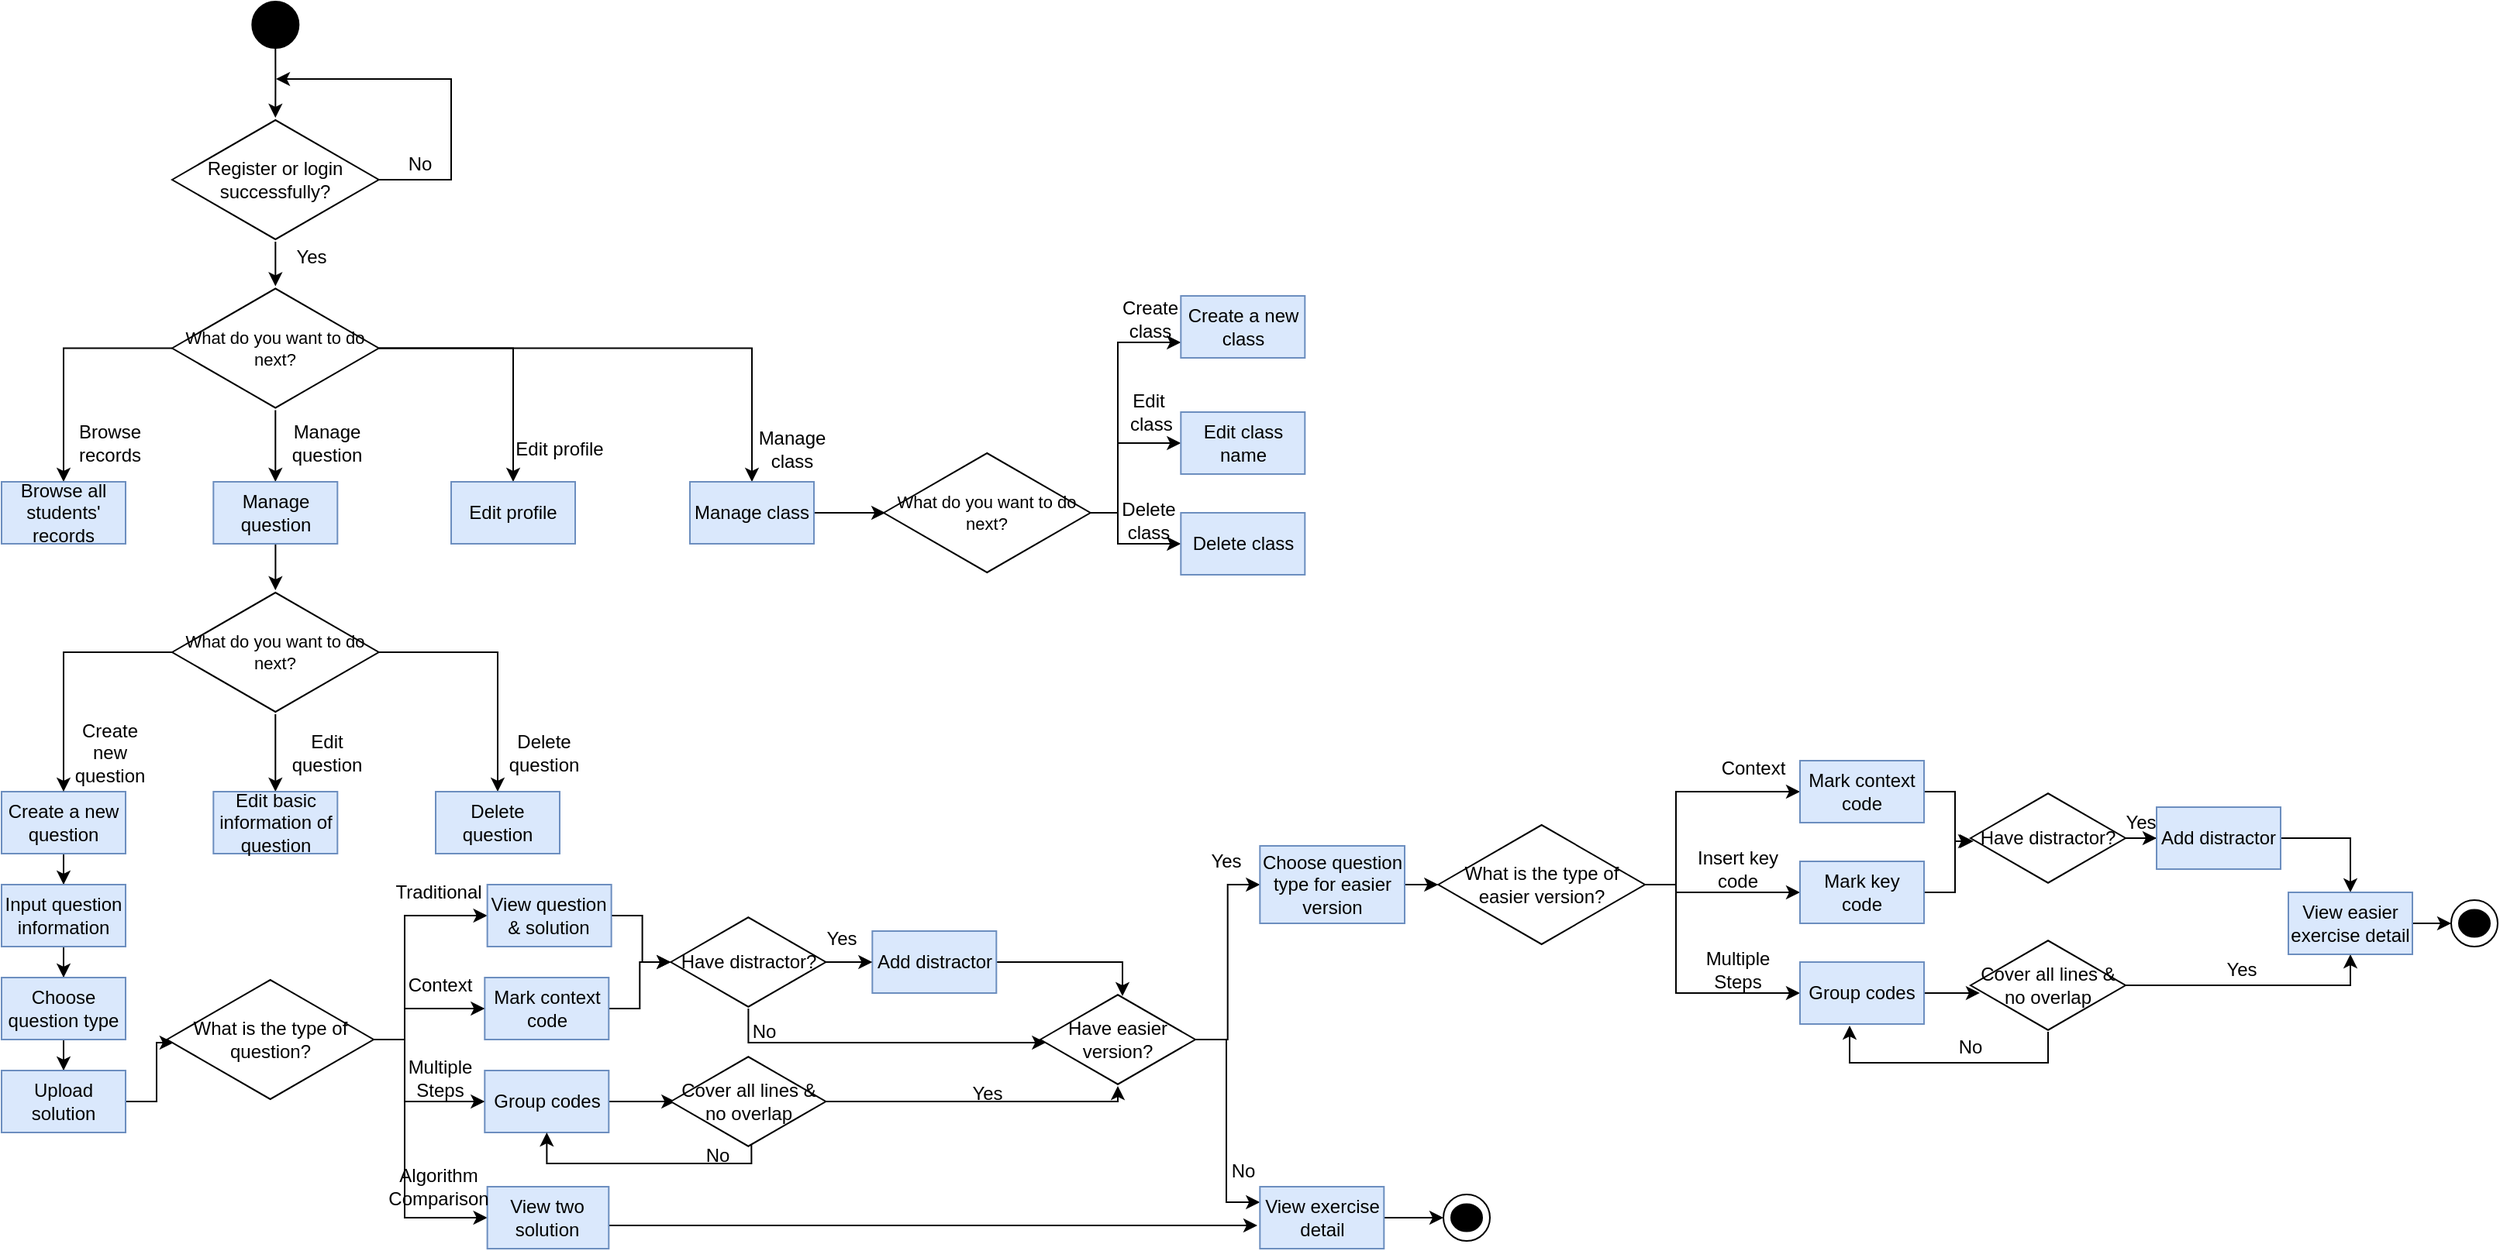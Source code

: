 <mxfile version="16.4.0" type="device"><diagram id="W0JqF1zhWIUoZCOelEtK" name="Page-1"><mxGraphModel dx="1845" dy="687" grid="1" gridSize="10" guides="1" tooltips="1" connect="1" arrows="1" fold="1" page="1" pageScale="1" pageWidth="827" pageHeight="1169" math="0" shadow="0"><root><mxCell id="0"/><mxCell id="1" parent="0"/><mxCell id="rehRtJkvvh101q7CobKu-58" style="edgeStyle=orthogonalEdgeStyle;rounded=0;orthogonalLoop=1;jettySize=auto;html=1;" parent="1" source="rehRtJkvvh101q7CobKu-3" target="rehRtJkvvh101q7CobKu-21" edge="1"><mxGeometry relative="1" as="geometry"/></mxCell><mxCell id="rehRtJkvvh101q7CobKu-3" value="" style="ellipse;whiteSpace=wrap;html=1;fillColor=#000000;" parent="1" vertex="1"><mxGeometry x="121.66" y="10" width="30" height="30" as="geometry"/></mxCell><mxCell id="52XaO2amtjI2XWGIdN_s-22" style="edgeStyle=orthogonalEdgeStyle;rounded=0;orthogonalLoop=1;jettySize=auto;html=1;entryX=0.5;entryY=0;entryDx=0;entryDy=0;" edge="1" parent="1" source="rehRtJkvvh101q7CobKu-17" target="rehRtJkvvh101q7CobKu-32"><mxGeometry relative="1" as="geometry"/></mxCell><mxCell id="rehRtJkvvh101q7CobKu-17" value="Create a new question" style="rounded=0;whiteSpace=wrap;html=1;fillColor=#dae8fc;strokeColor=#6c8ebf;" parent="1" vertex="1"><mxGeometry x="-40" y="520" width="80" height="40" as="geometry"/></mxCell><mxCell id="rehRtJkvvh101q7CobKu-60" style="edgeStyle=orthogonalEdgeStyle;rounded=0;orthogonalLoop=1;jettySize=auto;html=1;" parent="1" source="rehRtJkvvh101q7CobKu-21" target="rehRtJkvvh101q7CobKu-30" edge="1"><mxGeometry relative="1" as="geometry"><Array as="points"><mxPoint x="137" y="224"/></Array></mxGeometry></mxCell><mxCell id="rehRtJkvvh101q7CobKu-101" style="edgeStyle=orthogonalEdgeStyle;rounded=0;orthogonalLoop=1;jettySize=auto;html=1;" parent="1" source="rehRtJkvvh101q7CobKu-21" edge="1"><mxGeometry relative="1" as="geometry"><mxPoint x="137" y="60" as="targetPoint"/><Array as="points"><mxPoint x="250" y="125"/><mxPoint x="250" y="60"/></Array></mxGeometry></mxCell><mxCell id="rehRtJkvvh101q7CobKu-21" value="Register or login successfully?" style="html=1;whiteSpace=wrap;aspect=fixed;shape=isoRectangle;fillColor=#FFFFFF;" parent="1" vertex="1"><mxGeometry x="70" y="85" width="133.33" height="80" as="geometry"/></mxCell><mxCell id="52XaO2amtjI2XWGIdN_s-1" style="edgeStyle=orthogonalEdgeStyle;rounded=0;orthogonalLoop=1;jettySize=auto;html=1;" edge="1" parent="1" source="rehRtJkvvh101q7CobKu-30" target="rehRtJkvvh101q7CobKu-59"><mxGeometry relative="1" as="geometry"/></mxCell><mxCell id="52XaO2amtjI2XWGIdN_s-10" style="edgeStyle=orthogonalEdgeStyle;rounded=0;orthogonalLoop=1;jettySize=auto;html=1;entryX=0.5;entryY=0;entryDx=0;entryDy=0;" edge="1" parent="1" source="rehRtJkvvh101q7CobKu-30" target="52XaO2amtjI2XWGIdN_s-2"><mxGeometry relative="1" as="geometry"/></mxCell><mxCell id="52XaO2amtjI2XWGIdN_s-11" style="edgeStyle=orthogonalEdgeStyle;rounded=0;orthogonalLoop=1;jettySize=auto;html=1;entryX=0.5;entryY=0;entryDx=0;entryDy=0;" edge="1" parent="1" source="rehRtJkvvh101q7CobKu-30" target="52XaO2amtjI2XWGIdN_s-4"><mxGeometry relative="1" as="geometry"/></mxCell><mxCell id="52XaO2amtjI2XWGIdN_s-13" style="edgeStyle=orthogonalEdgeStyle;rounded=0;orthogonalLoop=1;jettySize=auto;html=1;" edge="1" parent="1" source="rehRtJkvvh101q7CobKu-30" target="52XaO2amtjI2XWGIdN_s-3"><mxGeometry relative="1" as="geometry"/></mxCell><mxCell id="rehRtJkvvh101q7CobKu-30" value="What do you want to do next?" style="html=1;whiteSpace=wrap;aspect=fixed;shape=isoRectangle;fillColor=#FFFFFF;fontSize=11;" parent="1" vertex="1"><mxGeometry x="70.0" y="193.75" width="133.33" height="80" as="geometry"/></mxCell><mxCell id="52XaO2amtjI2XWGIdN_s-23" style="edgeStyle=orthogonalEdgeStyle;rounded=0;orthogonalLoop=1;jettySize=auto;html=1;entryX=0.5;entryY=0;entryDx=0;entryDy=0;" edge="1" parent="1" source="rehRtJkvvh101q7CobKu-32" target="rehRtJkvvh101q7CobKu-38"><mxGeometry relative="1" as="geometry"/></mxCell><mxCell id="rehRtJkvvh101q7CobKu-32" value="Input question information" style="rounded=0;whiteSpace=wrap;html=1;fillColor=#dae8fc;strokeColor=#6c8ebf;" parent="1" vertex="1"><mxGeometry x="-40" y="580" width="80" height="40" as="geometry"/></mxCell><mxCell id="52XaO2amtjI2XWGIdN_s-25" style="edgeStyle=orthogonalEdgeStyle;rounded=0;orthogonalLoop=1;jettySize=auto;html=1;entryX=0.5;entryY=0;entryDx=0;entryDy=0;" edge="1" parent="1" source="rehRtJkvvh101q7CobKu-38" target="52XaO2amtjI2XWGIdN_s-24"><mxGeometry relative="1" as="geometry"/></mxCell><mxCell id="rehRtJkvvh101q7CobKu-38" value="Choose question type" style="rounded=0;whiteSpace=wrap;html=1;fillColor=#dae8fc;strokeColor=#6c8ebf;" parent="1" vertex="1"><mxGeometry x="-40" y="640" width="80" height="40" as="geometry"/></mxCell><mxCell id="52XaO2amtjI2XWGIdN_s-75" style="edgeStyle=orthogonalEdgeStyle;rounded=0;orthogonalLoop=1;jettySize=auto;html=1;" edge="1" parent="1" source="rehRtJkvvh101q7CobKu-42"><mxGeometry relative="1" as="geometry"><mxPoint x="391.66" y="630" as="targetPoint"/><Array as="points"><mxPoint x="371.66" y="660"/><mxPoint x="371.66" y="630"/></Array></mxGeometry></mxCell><mxCell id="rehRtJkvvh101q7CobKu-42" value="Mark context code" style="rounded=0;whiteSpace=wrap;html=1;fillColor=#dae8fc;strokeColor=#6c8ebf;" parent="1" vertex="1"><mxGeometry x="271.66" y="640" width="80" height="40" as="geometry"/></mxCell><mxCell id="52XaO2amtjI2XWGIdN_s-80" style="edgeStyle=orthogonalEdgeStyle;rounded=0;orthogonalLoop=1;jettySize=auto;html=1;entryX=0.03;entryY=0.5;entryDx=0;entryDy=0;entryPerimeter=0;" edge="1" parent="1" source="rehRtJkvvh101q7CobKu-46" target="52XaO2amtjI2XWGIdN_s-58"><mxGeometry relative="1" as="geometry"/></mxCell><mxCell id="rehRtJkvvh101q7CobKu-46" value="Group codes" style="rounded=0;whiteSpace=wrap;html=1;fillColor=#dae8fc;strokeColor=#6c8ebf;" parent="1" vertex="1"><mxGeometry x="271.66" y="700" width="80" height="40" as="geometry"/></mxCell><mxCell id="52XaO2amtjI2XWGIdN_s-117" style="edgeStyle=orthogonalEdgeStyle;rounded=0;orthogonalLoop=1;jettySize=auto;html=1;entryX=0;entryY=0.5;entryDx=0;entryDy=0;" edge="1" parent="1" source="rehRtJkvvh101q7CobKu-49" target="52XaO2amtjI2XWGIdN_s-31"><mxGeometry relative="1" as="geometry"><Array as="points"><mxPoint x="220" y="680"/><mxPoint x="220" y="600"/></Array></mxGeometry></mxCell><mxCell id="52XaO2amtjI2XWGIdN_s-118" style="edgeStyle=orthogonalEdgeStyle;rounded=0;orthogonalLoop=1;jettySize=auto;html=1;entryX=0;entryY=0.5;entryDx=0;entryDy=0;" edge="1" parent="1" source="rehRtJkvvh101q7CobKu-49" target="rehRtJkvvh101q7CobKu-42"><mxGeometry relative="1" as="geometry"><mxPoint x="270" y="670" as="targetPoint"/><Array as="points"><mxPoint x="220" y="680"/><mxPoint x="220" y="660"/></Array></mxGeometry></mxCell><mxCell id="52XaO2amtjI2XWGIdN_s-119" style="edgeStyle=orthogonalEdgeStyle;rounded=0;orthogonalLoop=1;jettySize=auto;html=1;entryX=0;entryY=0.5;entryDx=0;entryDy=0;" edge="1" parent="1" source="rehRtJkvvh101q7CobKu-49" target="rehRtJkvvh101q7CobKu-46"><mxGeometry relative="1" as="geometry"><Array as="points"><mxPoint x="220" y="680"/><mxPoint x="220" y="720"/></Array></mxGeometry></mxCell><mxCell id="52XaO2amtjI2XWGIdN_s-121" style="edgeStyle=orthogonalEdgeStyle;rounded=0;orthogonalLoop=1;jettySize=auto;html=1;entryX=0;entryY=0.5;entryDx=0;entryDy=0;" edge="1" parent="1" source="rehRtJkvvh101q7CobKu-49" target="rehRtJkvvh101q7CobKu-88"><mxGeometry relative="1" as="geometry"><Array as="points"><mxPoint x="220" y="680"/><mxPoint x="220" y="795"/></Array></mxGeometry></mxCell><mxCell id="rehRtJkvvh101q7CobKu-49" value="What is the type of question?" style="html=1;whiteSpace=wrap;aspect=fixed;shape=isoRectangle;fillColor=#FFFFFF;" parent="1" vertex="1"><mxGeometry x="66.67" y="640" width="133.33" height="80" as="geometry"/></mxCell><mxCell id="52XaO2amtjI2XWGIdN_s-123" style="edgeStyle=orthogonalEdgeStyle;rounded=0;orthogonalLoop=1;jettySize=auto;html=1;entryX=0.53;entryY=0.033;entryDx=0;entryDy=0;entryPerimeter=0;" edge="1" parent="1" source="rehRtJkvvh101q7CobKu-51" target="rehRtJkvvh101q7CobKu-109"><mxGeometry relative="1" as="geometry"><Array as="points"><mxPoint x="683" y="630"/></Array></mxGeometry></mxCell><mxCell id="rehRtJkvvh101q7CobKu-51" value="Add distractor" style="rounded=0;whiteSpace=wrap;html=1;fillColor=#dae8fc;strokeColor=#6c8ebf;" parent="1" vertex="1"><mxGeometry x="521.66" y="610" width="80" height="40" as="geometry"/></mxCell><mxCell id="rehRtJkvvh101q7CobKu-59" value="Browse all students' records" style="rounded=0;whiteSpace=wrap;html=1;fillColor=#dae8fc;strokeColor=#6c8ebf;" parent="1" vertex="1"><mxGeometry x="-40" y="320" width="80" height="40" as="geometry"/></mxCell><mxCell id="rehRtJkvvh101q7CobKu-61" value="Yes" style="text;html=1;strokeColor=none;fillColor=none;align=center;verticalAlign=middle;whiteSpace=wrap;rounded=0;" parent="1" vertex="1"><mxGeometry x="130" y="160" width="60" height="30" as="geometry"/></mxCell><mxCell id="rehRtJkvvh101q7CobKu-63" value="Create new question" style="text;html=1;strokeColor=none;fillColor=none;align=center;verticalAlign=middle;whiteSpace=wrap;rounded=0;" parent="1" vertex="1"><mxGeometry y="480" width="60" height="30" as="geometry"/></mxCell><mxCell id="rehRtJkvvh101q7CobKu-65" value="Browse records" style="text;html=1;strokeColor=none;fillColor=none;align=center;verticalAlign=middle;whiteSpace=wrap;rounded=0;" parent="1" vertex="1"><mxGeometry y="280" width="60" height="30" as="geometry"/></mxCell><mxCell id="rehRtJkvvh101q7CobKu-86" value="Yes" style="text;html=1;strokeColor=none;fillColor=none;align=center;verticalAlign=middle;whiteSpace=wrap;rounded=0;" parent="1" vertex="1"><mxGeometry x="471.66" y="600" width="60" height="30" as="geometry"/></mxCell><mxCell id="52XaO2amtjI2XWGIdN_s-86" style="edgeStyle=orthogonalEdgeStyle;rounded=0;orthogonalLoop=1;jettySize=auto;html=1;" edge="1" parent="1"><mxGeometry relative="1" as="geometry"><mxPoint x="350" y="800" as="sourcePoint"/><mxPoint x="770" y="800" as="targetPoint"/></mxGeometry></mxCell><mxCell id="rehRtJkvvh101q7CobKu-88" value="View two solution" style="rounded=0;whiteSpace=wrap;html=1;fillColor=#dae8fc;strokeColor=#6c8ebf;" parent="1" vertex="1"><mxGeometry x="273.32" y="775" width="78.34" height="40" as="geometry"/></mxCell><mxCell id="rehRtJkvvh101q7CobKu-90" value="Traditional" style="text;html=1;strokeColor=none;fillColor=none;align=center;verticalAlign=middle;whiteSpace=wrap;rounded=0;" parent="1" vertex="1"><mxGeometry x="211.66" y="570" width="60" height="30" as="geometry"/></mxCell><mxCell id="rehRtJkvvh101q7CobKu-95" value="Insert key code" style="text;html=1;strokeColor=none;fillColor=none;align=center;verticalAlign=middle;whiteSpace=wrap;rounded=0;" parent="1" vertex="1"><mxGeometry x="1050" y="555" width="60" height="30" as="geometry"/></mxCell><mxCell id="rehRtJkvvh101q7CobKu-99" value="Algorithm&lt;br&gt;Comparison" style="text;html=1;strokeColor=none;fillColor=none;align=center;verticalAlign=middle;whiteSpace=wrap;rounded=0;" parent="1" vertex="1"><mxGeometry x="211.66" y="760" width="60" height="30" as="geometry"/></mxCell><mxCell id="rehRtJkvvh101q7CobKu-102" value="No" style="text;html=1;strokeColor=none;fillColor=none;align=center;verticalAlign=middle;whiteSpace=wrap;rounded=0;" parent="1" vertex="1"><mxGeometry x="200" y="100" width="60" height="30" as="geometry"/></mxCell><mxCell id="52XaO2amtjI2XWGIdN_s-125" style="edgeStyle=orthogonalEdgeStyle;rounded=0;orthogonalLoop=1;jettySize=auto;html=1;entryX=0;entryY=0.25;entryDx=0;entryDy=0;" edge="1" parent="1" source="rehRtJkvvh101q7CobKu-109" target="52XaO2amtjI2XWGIdN_s-85"><mxGeometry relative="1" as="geometry"><Array as="points"><mxPoint x="750" y="680"/></Array></mxGeometry></mxCell><mxCell id="52XaO2amtjI2XWGIdN_s-128" style="edgeStyle=orthogonalEdgeStyle;rounded=0;orthogonalLoop=1;jettySize=auto;html=1;entryX=0;entryY=0.5;entryDx=0;entryDy=0;" edge="1" parent="1" source="rehRtJkvvh101q7CobKu-109" target="52XaO2amtjI2XWGIdN_s-49"><mxGeometry relative="1" as="geometry"/></mxCell><mxCell id="rehRtJkvvh101q7CobKu-109" value="Have easier version?" style="html=1;whiteSpace=wrap;aspect=fixed;shape=isoRectangle;fillColor=#FFFFFF;" parent="1" vertex="1"><mxGeometry x="630" y="650" width="100" height="60" as="geometry"/></mxCell><mxCell id="rehRtJkvvh101q7CobKu-130" value="" style="group" parent="1" vertex="1" connectable="0"><mxGeometry x="890" y="780" width="30" height="30" as="geometry"/></mxCell><mxCell id="rehRtJkvvh101q7CobKu-54" value="" style="ellipse;whiteSpace=wrap;html=1;fontSize=11;fillColor=#FFFFFF;" parent="rehRtJkvvh101q7CobKu-130" vertex="1"><mxGeometry width="30" height="30" as="geometry"/></mxCell><mxCell id="rehRtJkvvh101q7CobKu-55" value="" style="ellipse;whiteSpace=wrap;html=1;fillColor=#000000;" parent="rehRtJkvvh101q7CobKu-130" vertex="1"><mxGeometry x="5" y="6.25" width="20" height="17.5" as="geometry"/></mxCell><mxCell id="52XaO2amtjI2XWGIdN_s-7" style="edgeStyle=orthogonalEdgeStyle;rounded=0;orthogonalLoop=1;jettySize=auto;html=1;" edge="1" parent="1" source="52XaO2amtjI2XWGIdN_s-2" target="52XaO2amtjI2XWGIdN_s-6"><mxGeometry relative="1" as="geometry"/></mxCell><mxCell id="52XaO2amtjI2XWGIdN_s-2" value="Manage question" style="rounded=0;whiteSpace=wrap;html=1;fillColor=#dae8fc;strokeColor=#6c8ebf;" vertex="1" parent="1"><mxGeometry x="96.66" y="320" width="80" height="40" as="geometry"/></mxCell><mxCell id="52XaO2amtjI2XWGIdN_s-163" style="edgeStyle=orthogonalEdgeStyle;rounded=0;orthogonalLoop=1;jettySize=auto;html=1;entryX=0.008;entryY=0.5;entryDx=0;entryDy=0;entryPerimeter=0;" edge="1" parent="1" source="52XaO2amtjI2XWGIdN_s-3" target="52XaO2amtjI2XWGIdN_s-162"><mxGeometry relative="1" as="geometry"/></mxCell><mxCell id="52XaO2amtjI2XWGIdN_s-3" value="Manage class" style="rounded=0;whiteSpace=wrap;html=1;fillColor=#dae8fc;strokeColor=#6c8ebf;" vertex="1" parent="1"><mxGeometry x="404" y="320" width="80" height="40" as="geometry"/></mxCell><mxCell id="52XaO2amtjI2XWGIdN_s-4" value="Edit profile" style="rounded=0;whiteSpace=wrap;html=1;fillColor=#dae8fc;strokeColor=#6c8ebf;" vertex="1" parent="1"><mxGeometry x="250" y="320" width="80" height="40" as="geometry"/></mxCell><mxCell id="52XaO2amtjI2XWGIdN_s-15" style="edgeStyle=orthogonalEdgeStyle;rounded=0;orthogonalLoop=1;jettySize=auto;html=1;entryX=0.5;entryY=0;entryDx=0;entryDy=0;" edge="1" parent="1" source="52XaO2amtjI2XWGIdN_s-6" target="rehRtJkvvh101q7CobKu-17"><mxGeometry relative="1" as="geometry"/></mxCell><mxCell id="52XaO2amtjI2XWGIdN_s-17" style="edgeStyle=orthogonalEdgeStyle;rounded=0;orthogonalLoop=1;jettySize=auto;html=1;entryX=0.5;entryY=0;entryDx=0;entryDy=0;" edge="1" parent="1" source="52XaO2amtjI2XWGIdN_s-6" target="52XaO2amtjI2XWGIdN_s-16"><mxGeometry relative="1" as="geometry"/></mxCell><mxCell id="52XaO2amtjI2XWGIdN_s-20" style="edgeStyle=orthogonalEdgeStyle;rounded=0;orthogonalLoop=1;jettySize=auto;html=1;entryX=0.5;entryY=0;entryDx=0;entryDy=0;" edge="1" parent="1" source="52XaO2amtjI2XWGIdN_s-6" target="52XaO2amtjI2XWGIdN_s-19"><mxGeometry relative="1" as="geometry"/></mxCell><mxCell id="52XaO2amtjI2XWGIdN_s-6" value="What do you want to do next?" style="html=1;whiteSpace=wrap;aspect=fixed;shape=isoRectangle;fillColor=#FFFFFF;fontSize=11;" vertex="1" parent="1"><mxGeometry x="70.0" y="390" width="133.33" height="80" as="geometry"/></mxCell><mxCell id="52XaO2amtjI2XWGIdN_s-8" value="Manage question" style="text;html=1;strokeColor=none;fillColor=none;align=center;verticalAlign=middle;whiteSpace=wrap;rounded=0;" vertex="1" parent="1"><mxGeometry x="140" y="280" width="60" height="30" as="geometry"/></mxCell><mxCell id="52XaO2amtjI2XWGIdN_s-12" value="Edit profile" style="text;html=1;strokeColor=none;fillColor=none;align=center;verticalAlign=middle;whiteSpace=wrap;rounded=0;" vertex="1" parent="1"><mxGeometry x="290" y="283.75" width="60" height="30" as="geometry"/></mxCell><mxCell id="52XaO2amtjI2XWGIdN_s-14" value="Manage class" style="text;html=1;strokeColor=none;fillColor=none;align=center;verticalAlign=middle;whiteSpace=wrap;rounded=0;" vertex="1" parent="1"><mxGeometry x="440" y="283.75" width="60" height="30" as="geometry"/></mxCell><mxCell id="52XaO2amtjI2XWGIdN_s-16" value="Edit basic information of question" style="rounded=0;whiteSpace=wrap;html=1;fillColor=#dae8fc;strokeColor=#6c8ebf;" vertex="1" parent="1"><mxGeometry x="96.66" y="520" width="80" height="40" as="geometry"/></mxCell><mxCell id="52XaO2amtjI2XWGIdN_s-18" value="Edit question" style="text;html=1;strokeColor=none;fillColor=none;align=center;verticalAlign=middle;whiteSpace=wrap;rounded=0;" vertex="1" parent="1"><mxGeometry x="140" y="480" width="60" height="30" as="geometry"/></mxCell><mxCell id="52XaO2amtjI2XWGIdN_s-19" value="Delete question" style="rounded=0;whiteSpace=wrap;html=1;fillColor=#dae8fc;strokeColor=#6c8ebf;" vertex="1" parent="1"><mxGeometry x="240" y="520" width="80" height="40" as="geometry"/></mxCell><mxCell id="52XaO2amtjI2XWGIdN_s-21" value="Delete question" style="text;html=1;strokeColor=none;fillColor=none;align=center;verticalAlign=middle;whiteSpace=wrap;rounded=0;" vertex="1" parent="1"><mxGeometry x="280" y="480" width="60" height="30" as="geometry"/></mxCell><mxCell id="52XaO2amtjI2XWGIdN_s-116" style="edgeStyle=orthogonalEdgeStyle;rounded=0;orthogonalLoop=1;jettySize=auto;html=1;entryX=0.032;entryY=0.525;entryDx=0;entryDy=0;entryPerimeter=0;" edge="1" parent="1" source="52XaO2amtjI2XWGIdN_s-24" target="rehRtJkvvh101q7CobKu-49"><mxGeometry relative="1" as="geometry"/></mxCell><mxCell id="52XaO2amtjI2XWGIdN_s-24" value="Upload solution" style="rounded=0;whiteSpace=wrap;html=1;fillColor=#dae8fc;strokeColor=#6c8ebf;" vertex="1" parent="1"><mxGeometry x="-40" y="700" width="80" height="40" as="geometry"/></mxCell><mxCell id="52XaO2amtjI2XWGIdN_s-76" style="edgeStyle=orthogonalEdgeStyle;rounded=0;orthogonalLoop=1;jettySize=auto;html=1;" edge="1" parent="1" source="52XaO2amtjI2XWGIdN_s-30" target="rehRtJkvvh101q7CobKu-51"><mxGeometry relative="1" as="geometry"/></mxCell><mxCell id="52XaO2amtjI2XWGIdN_s-78" style="edgeStyle=orthogonalEdgeStyle;rounded=0;orthogonalLoop=1;jettySize=auto;html=1;entryX=0.02;entryY=0.533;entryDx=0;entryDy=0;entryPerimeter=0;" edge="1" parent="1" source="52XaO2amtjI2XWGIdN_s-30"><mxGeometry relative="1" as="geometry"><mxPoint x="633.66" y="681.98" as="targetPoint"/><Array as="points"><mxPoint x="441.66" y="682"/></Array></mxGeometry></mxCell><mxCell id="52XaO2amtjI2XWGIdN_s-30" value="Have distractor?" style="html=1;whiteSpace=wrap;aspect=fixed;shape=isoRectangle;fillColor=#FFFFFF;" vertex="1" parent="1"><mxGeometry x="391.66" y="600" width="100" height="60" as="geometry"/></mxCell><mxCell id="52XaO2amtjI2XWGIdN_s-74" style="edgeStyle=orthogonalEdgeStyle;rounded=0;orthogonalLoop=1;jettySize=auto;html=1;" edge="1" parent="1" source="52XaO2amtjI2XWGIdN_s-31" target="52XaO2amtjI2XWGIdN_s-30"><mxGeometry relative="1" as="geometry"/></mxCell><mxCell id="52XaO2amtjI2XWGIdN_s-31" value="View question &amp;amp; solution" style="rounded=0;whiteSpace=wrap;html=1;fillColor=#dae8fc;strokeColor=#6c8ebf;" vertex="1" parent="1"><mxGeometry x="273.32" y="580" width="80" height="40" as="geometry"/></mxCell><mxCell id="52XaO2amtjI2XWGIdN_s-35" value="Context" style="text;html=1;strokeColor=none;fillColor=none;align=center;verticalAlign=middle;whiteSpace=wrap;rounded=0;" vertex="1" parent="1"><mxGeometry x="213.32" y="630" width="60" height="30" as="geometry"/></mxCell><mxCell id="52XaO2amtjI2XWGIdN_s-45" value="No" style="text;html=1;strokeColor=none;fillColor=none;align=center;verticalAlign=middle;whiteSpace=wrap;rounded=0;" vertex="1" parent="1"><mxGeometry x="421.66" y="660" width="60" height="30" as="geometry"/></mxCell><mxCell id="52XaO2amtjI2XWGIdN_s-131" style="edgeStyle=orthogonalEdgeStyle;rounded=0;orthogonalLoop=1;jettySize=auto;html=1;" edge="1" parent="1" source="52XaO2amtjI2XWGIdN_s-49" target="52XaO2amtjI2XWGIdN_s-95"><mxGeometry relative="1" as="geometry"/></mxCell><mxCell id="52XaO2amtjI2XWGIdN_s-49" value="Choose question type for easier version" style="rounded=0;whiteSpace=wrap;html=1;fillColor=#dae8fc;strokeColor=#6c8ebf;" vertex="1" parent="1"><mxGeometry x="771.66" y="555" width="93.34" height="50" as="geometry"/></mxCell><mxCell id="52XaO2amtjI2XWGIdN_s-57" value="Multiple Steps" style="text;html=1;strokeColor=none;fillColor=none;align=center;verticalAlign=middle;whiteSpace=wrap;rounded=0;" vertex="1" parent="1"><mxGeometry x="213.32" y="690" width="60" height="30" as="geometry"/></mxCell><mxCell id="52XaO2amtjI2XWGIdN_s-83" style="edgeStyle=orthogonalEdgeStyle;rounded=0;orthogonalLoop=1;jettySize=auto;html=1;entryX=0.5;entryY=1;entryDx=0;entryDy=0;exitX=0.52;exitY=0.95;exitDx=0;exitDy=0;exitPerimeter=0;" edge="1" parent="1" source="52XaO2amtjI2XWGIdN_s-58" target="rehRtJkvvh101q7CobKu-46"><mxGeometry relative="1" as="geometry"><Array as="points"><mxPoint x="443.66" y="760"/><mxPoint x="311.66" y="760"/></Array></mxGeometry></mxCell><mxCell id="52XaO2amtjI2XWGIdN_s-122" style="edgeStyle=orthogonalEdgeStyle;rounded=0;orthogonalLoop=1;jettySize=auto;html=1;" edge="1" parent="1" source="52XaO2amtjI2XWGIdN_s-58"><mxGeometry relative="1" as="geometry"><mxPoint x="680" y="710" as="targetPoint"/><Array as="points"><mxPoint x="680" y="720"/><mxPoint x="680" y="710"/></Array></mxGeometry></mxCell><mxCell id="52XaO2amtjI2XWGIdN_s-58" value="Cover all lines &amp;amp; no overlap" style="html=1;whiteSpace=wrap;aspect=fixed;shape=isoRectangle;fillColor=#FFFFFF;" vertex="1" parent="1"><mxGeometry x="391.66" y="690" width="100" height="60" as="geometry"/></mxCell><mxCell id="52XaO2amtjI2XWGIdN_s-82" value="Yes" style="text;html=1;strokeColor=none;fillColor=none;align=center;verticalAlign=middle;whiteSpace=wrap;rounded=0;" vertex="1" parent="1"><mxGeometry x="565.66" y="700" width="60" height="30" as="geometry"/></mxCell><mxCell id="52XaO2amtjI2XWGIdN_s-84" value="No" style="text;html=1;strokeColor=none;fillColor=none;align=center;verticalAlign=middle;whiteSpace=wrap;rounded=0;" vertex="1" parent="1"><mxGeometry x="391.66" y="740" width="60" height="30" as="geometry"/></mxCell><mxCell id="52XaO2amtjI2XWGIdN_s-127" style="edgeStyle=orthogonalEdgeStyle;rounded=0;orthogonalLoop=1;jettySize=auto;html=1;entryX=0;entryY=0.5;entryDx=0;entryDy=0;" edge="1" parent="1" source="52XaO2amtjI2XWGIdN_s-85" target="rehRtJkvvh101q7CobKu-54"><mxGeometry relative="1" as="geometry"/></mxCell><mxCell id="52XaO2amtjI2XWGIdN_s-85" value="View exercise detail" style="rounded=0;whiteSpace=wrap;html=1;fillColor=#dae8fc;strokeColor=#6c8ebf;" vertex="1" parent="1"><mxGeometry x="771.66" y="775" width="80" height="40" as="geometry"/></mxCell><mxCell id="52XaO2amtjI2XWGIdN_s-88" value="No" style="text;html=1;strokeColor=none;fillColor=none;align=center;verticalAlign=middle;whiteSpace=wrap;rounded=0;" vertex="1" parent="1"><mxGeometry x="730.66" y="750" width="60" height="30" as="geometry"/></mxCell><mxCell id="52XaO2amtjI2XWGIdN_s-90" value="Yes" style="text;html=1;strokeColor=none;fillColor=none;align=center;verticalAlign=middle;whiteSpace=wrap;rounded=0;" vertex="1" parent="1"><mxGeometry x="720" y="550" width="60" height="30" as="geometry"/></mxCell><mxCell id="52XaO2amtjI2XWGIdN_s-132" style="edgeStyle=orthogonalEdgeStyle;rounded=0;orthogonalLoop=1;jettySize=auto;html=1;" edge="1" parent="1" source="52XaO2amtjI2XWGIdN_s-95" target="52XaO2amtjI2XWGIdN_s-98"><mxGeometry relative="1" as="geometry"><Array as="points"><mxPoint x="1040" y="580"/><mxPoint x="1040" y="520"/></Array></mxGeometry></mxCell><mxCell id="52XaO2amtjI2XWGIdN_s-133" style="edgeStyle=orthogonalEdgeStyle;rounded=0;orthogonalLoop=1;jettySize=auto;html=1;entryX=0;entryY=0.5;entryDx=0;entryDy=0;" edge="1" parent="1" source="52XaO2amtjI2XWGIdN_s-95" target="52XaO2amtjI2XWGIdN_s-101"><mxGeometry relative="1" as="geometry"><Array as="points"><mxPoint x="1040" y="580"/><mxPoint x="1040" y="585"/></Array></mxGeometry></mxCell><mxCell id="52XaO2amtjI2XWGIdN_s-136" style="edgeStyle=orthogonalEdgeStyle;rounded=0;orthogonalLoop=1;jettySize=auto;html=1;entryX=0;entryY=0.5;entryDx=0;entryDy=0;" edge="1" parent="1" source="52XaO2amtjI2XWGIdN_s-95" target="52XaO2amtjI2XWGIdN_s-104"><mxGeometry relative="1" as="geometry"><Array as="points"><mxPoint x="1040" y="580"/><mxPoint x="1040" y="650"/></Array></mxGeometry></mxCell><mxCell id="52XaO2amtjI2XWGIdN_s-95" value="What is the type of easier version?" style="html=1;whiteSpace=wrap;aspect=fixed;shape=isoRectangle;fillColor=#FFFFFF;" vertex="1" parent="1"><mxGeometry x="886.67" y="540" width="133.33" height="80" as="geometry"/></mxCell><mxCell id="52XaO2amtjI2XWGIdN_s-137" style="edgeStyle=orthogonalEdgeStyle;rounded=0;orthogonalLoop=1;jettySize=auto;html=1;entryX=0.02;entryY=0.533;entryDx=0;entryDy=0;entryPerimeter=0;" edge="1" parent="1" source="52XaO2amtjI2XWGIdN_s-98" target="52XaO2amtjI2XWGIdN_s-107"><mxGeometry relative="1" as="geometry"/></mxCell><mxCell id="52XaO2amtjI2XWGIdN_s-98" value="Mark context code" style="rounded=0;whiteSpace=wrap;html=1;fillColor=#dae8fc;strokeColor=#6c8ebf;" vertex="1" parent="1"><mxGeometry x="1120" y="500" width="80" height="40" as="geometry"/></mxCell><mxCell id="52XaO2amtjI2XWGIdN_s-99" value="Context" style="text;html=1;strokeColor=none;fillColor=none;align=center;verticalAlign=middle;whiteSpace=wrap;rounded=0;" vertex="1" parent="1"><mxGeometry x="1060" y="490" width="60" height="30" as="geometry"/></mxCell><mxCell id="52XaO2amtjI2XWGIdN_s-138" style="edgeStyle=orthogonalEdgeStyle;rounded=0;orthogonalLoop=1;jettySize=auto;html=1;entryX=0.01;entryY=0.533;entryDx=0;entryDy=0;entryPerimeter=0;" edge="1" parent="1" source="52XaO2amtjI2XWGIdN_s-101" target="52XaO2amtjI2XWGIdN_s-107"><mxGeometry relative="1" as="geometry"/></mxCell><mxCell id="52XaO2amtjI2XWGIdN_s-101" value="Mark key code" style="rounded=0;whiteSpace=wrap;html=1;fillColor=#dae8fc;strokeColor=#6c8ebf;" vertex="1" parent="1"><mxGeometry x="1120" y="565" width="80" height="40" as="geometry"/></mxCell><mxCell id="52XaO2amtjI2XWGIdN_s-141" style="edgeStyle=orthogonalEdgeStyle;rounded=0;orthogonalLoop=1;jettySize=auto;html=1;entryX=0.06;entryY=0.583;entryDx=0;entryDy=0;entryPerimeter=0;" edge="1" parent="1" source="52XaO2amtjI2XWGIdN_s-104" target="52XaO2amtjI2XWGIdN_s-140"><mxGeometry relative="1" as="geometry"/></mxCell><mxCell id="52XaO2amtjI2XWGIdN_s-104" value="Group codes" style="rounded=0;whiteSpace=wrap;html=1;fillColor=#dae8fc;strokeColor=#6c8ebf;" vertex="1" parent="1"><mxGeometry x="1120" y="630" width="80" height="40" as="geometry"/></mxCell><mxCell id="52XaO2amtjI2XWGIdN_s-106" value="Multiple Steps" style="text;html=1;strokeColor=none;fillColor=none;align=center;verticalAlign=middle;whiteSpace=wrap;rounded=0;" vertex="1" parent="1"><mxGeometry x="1050" y="620" width="60" height="30" as="geometry"/></mxCell><mxCell id="52XaO2amtjI2XWGIdN_s-139" style="edgeStyle=orthogonalEdgeStyle;rounded=0;orthogonalLoop=1;jettySize=auto;html=1;" edge="1" parent="1" source="52XaO2amtjI2XWGIdN_s-107" target="52XaO2amtjI2XWGIdN_s-111"><mxGeometry relative="1" as="geometry"/></mxCell><mxCell id="52XaO2amtjI2XWGIdN_s-107" value="Have distractor?" style="html=1;whiteSpace=wrap;aspect=fixed;shape=isoRectangle;fillColor=#FFFFFF;" vertex="1" parent="1"><mxGeometry x="1230" y="520" width="100" height="60" as="geometry"/></mxCell><mxCell id="52XaO2amtjI2XWGIdN_s-143" style="edgeStyle=orthogonalEdgeStyle;rounded=0;orthogonalLoop=1;jettySize=auto;html=1;entryX=0.5;entryY=0;entryDx=0;entryDy=0;" edge="1" parent="1" source="52XaO2amtjI2XWGIdN_s-111" target="52XaO2amtjI2XWGIdN_s-142"><mxGeometry relative="1" as="geometry"/></mxCell><mxCell id="52XaO2amtjI2XWGIdN_s-111" value="Add distractor" style="rounded=0;whiteSpace=wrap;html=1;fillColor=#dae8fc;strokeColor=#6c8ebf;" vertex="1" parent="1"><mxGeometry x="1350" y="530" width="80" height="40" as="geometry"/></mxCell><mxCell id="52XaO2amtjI2XWGIdN_s-113" value="Yes" style="text;html=1;strokeColor=none;fillColor=none;align=center;verticalAlign=middle;whiteSpace=wrap;rounded=0;" vertex="1" parent="1"><mxGeometry x="1310" y="525" width="60" height="30" as="geometry"/></mxCell><mxCell id="52XaO2amtjI2XWGIdN_s-144" style="edgeStyle=orthogonalEdgeStyle;rounded=0;orthogonalLoop=1;jettySize=auto;html=1;entryX=0.5;entryY=1;entryDx=0;entryDy=0;" edge="1" parent="1" source="52XaO2amtjI2XWGIdN_s-140" target="52XaO2amtjI2XWGIdN_s-142"><mxGeometry relative="1" as="geometry"/></mxCell><mxCell id="52XaO2amtjI2XWGIdN_s-146" style="edgeStyle=orthogonalEdgeStyle;rounded=0;orthogonalLoop=1;jettySize=auto;html=1;entryX=0.4;entryY=1.025;entryDx=0;entryDy=0;entryPerimeter=0;" edge="1" parent="1" source="52XaO2amtjI2XWGIdN_s-140" target="52XaO2amtjI2XWGIdN_s-104"><mxGeometry relative="1" as="geometry"><Array as="points"><mxPoint x="1280" y="695"/><mxPoint x="1152" y="695"/></Array></mxGeometry></mxCell><mxCell id="52XaO2amtjI2XWGIdN_s-140" value="Cover all lines &amp;amp; no overlap" style="html=1;whiteSpace=wrap;aspect=fixed;shape=isoRectangle;fillColor=#FFFFFF;" vertex="1" parent="1"><mxGeometry x="1230" y="615" width="100" height="60" as="geometry"/></mxCell><mxCell id="52XaO2amtjI2XWGIdN_s-161" style="edgeStyle=orthogonalEdgeStyle;rounded=0;orthogonalLoop=1;jettySize=auto;html=1;entryX=0;entryY=0.5;entryDx=0;entryDy=0;" edge="1" parent="1" source="52XaO2amtjI2XWGIdN_s-142" target="52XaO2amtjI2XWGIdN_s-159"><mxGeometry relative="1" as="geometry"/></mxCell><mxCell id="52XaO2amtjI2XWGIdN_s-142" value="View easier exercise detail" style="rounded=0;whiteSpace=wrap;html=1;fillColor=#dae8fc;strokeColor=#6c8ebf;" vertex="1" parent="1"><mxGeometry x="1435" y="585" width="80" height="40" as="geometry"/></mxCell><mxCell id="52XaO2amtjI2XWGIdN_s-145" value="Yes" style="text;html=1;strokeColor=none;fillColor=none;align=center;verticalAlign=middle;whiteSpace=wrap;rounded=0;" vertex="1" parent="1"><mxGeometry x="1375" y="620" width="60" height="30" as="geometry"/></mxCell><mxCell id="52XaO2amtjI2XWGIdN_s-147" value="No" style="text;html=1;strokeColor=none;fillColor=none;align=center;verticalAlign=middle;whiteSpace=wrap;rounded=0;" vertex="1" parent="1"><mxGeometry x="1200" y="670" width="60" height="30" as="geometry"/></mxCell><mxCell id="52XaO2amtjI2XWGIdN_s-158" value="" style="group" vertex="1" connectable="0" parent="1"><mxGeometry x="1540" y="590" width="30" height="30" as="geometry"/></mxCell><mxCell id="52XaO2amtjI2XWGIdN_s-159" value="" style="ellipse;whiteSpace=wrap;html=1;fontSize=11;fillColor=#FFFFFF;" vertex="1" parent="52XaO2amtjI2XWGIdN_s-158"><mxGeometry width="30" height="30" as="geometry"/></mxCell><mxCell id="52XaO2amtjI2XWGIdN_s-160" value="" style="ellipse;whiteSpace=wrap;html=1;fillColor=#000000;" vertex="1" parent="52XaO2amtjI2XWGIdN_s-158"><mxGeometry x="5" y="6.25" width="20" height="17.5" as="geometry"/></mxCell><mxCell id="52XaO2amtjI2XWGIdN_s-167" style="edgeStyle=orthogonalEdgeStyle;rounded=0;orthogonalLoop=1;jettySize=auto;html=1;entryX=0;entryY=0.75;entryDx=0;entryDy=0;" edge="1" parent="1" source="52XaO2amtjI2XWGIdN_s-162" target="52XaO2amtjI2XWGIdN_s-164"><mxGeometry relative="1" as="geometry"><Array as="points"><mxPoint x="680" y="340"/><mxPoint x="680" y="230"/></Array></mxGeometry></mxCell><mxCell id="52XaO2amtjI2XWGIdN_s-169" style="edgeStyle=orthogonalEdgeStyle;rounded=0;orthogonalLoop=1;jettySize=auto;html=1;entryX=0;entryY=0.5;entryDx=0;entryDy=0;" edge="1" parent="1" source="52XaO2amtjI2XWGIdN_s-162" target="52XaO2amtjI2XWGIdN_s-165"><mxGeometry relative="1" as="geometry"><Array as="points"><mxPoint x="680" y="340"/><mxPoint x="680" y="295"/></Array></mxGeometry></mxCell><mxCell id="52XaO2amtjI2XWGIdN_s-171" style="edgeStyle=orthogonalEdgeStyle;rounded=0;orthogonalLoop=1;jettySize=auto;html=1;entryX=0;entryY=0.5;entryDx=0;entryDy=0;" edge="1" parent="1" source="52XaO2amtjI2XWGIdN_s-162" target="52XaO2amtjI2XWGIdN_s-166"><mxGeometry relative="1" as="geometry"><Array as="points"><mxPoint x="680" y="340"/><mxPoint x="680" y="360"/></Array></mxGeometry></mxCell><mxCell id="52XaO2amtjI2XWGIdN_s-162" value="What do you want to do next?" style="html=1;whiteSpace=wrap;aspect=fixed;shape=isoRectangle;fillColor=#FFFFFF;fontSize=11;" vertex="1" parent="1"><mxGeometry x="528.99" y="300" width="133.33" height="80" as="geometry"/></mxCell><mxCell id="52XaO2amtjI2XWGIdN_s-164" value="Create a new class" style="rounded=0;whiteSpace=wrap;html=1;fillColor=#dae8fc;strokeColor=#6c8ebf;" vertex="1" parent="1"><mxGeometry x="720.66" y="200" width="80" height="40" as="geometry"/></mxCell><mxCell id="52XaO2amtjI2XWGIdN_s-165" value="Edit class name" style="rounded=0;whiteSpace=wrap;html=1;fillColor=#dae8fc;strokeColor=#6c8ebf;" vertex="1" parent="1"><mxGeometry x="720.66" y="275" width="80" height="40" as="geometry"/></mxCell><mxCell id="52XaO2amtjI2XWGIdN_s-166" value="Delete class" style="rounded=0;whiteSpace=wrap;html=1;fillColor=#dae8fc;strokeColor=#6c8ebf;" vertex="1" parent="1"><mxGeometry x="720.66" y="340" width="80" height="40" as="geometry"/></mxCell><mxCell id="52XaO2amtjI2XWGIdN_s-168" value="Create class" style="text;html=1;strokeColor=none;fillColor=none;align=center;verticalAlign=middle;whiteSpace=wrap;rounded=0;" vertex="1" parent="1"><mxGeometry x="670.66" y="200" width="60" height="30" as="geometry"/></mxCell><mxCell id="52XaO2amtjI2XWGIdN_s-170" value="Edit&lt;br&gt;&amp;nbsp;class" style="text;html=1;strokeColor=none;fillColor=none;align=center;verticalAlign=middle;whiteSpace=wrap;rounded=0;" vertex="1" parent="1"><mxGeometry x="670" y="260" width="60" height="30" as="geometry"/></mxCell><mxCell id="52XaO2amtjI2XWGIdN_s-172" value="Delete class" style="text;html=1;strokeColor=none;fillColor=none;align=center;verticalAlign=middle;whiteSpace=wrap;rounded=0;" vertex="1" parent="1"><mxGeometry x="670" y="330" width="60" height="30" as="geometry"/></mxCell></root></mxGraphModel></diagram></mxfile>